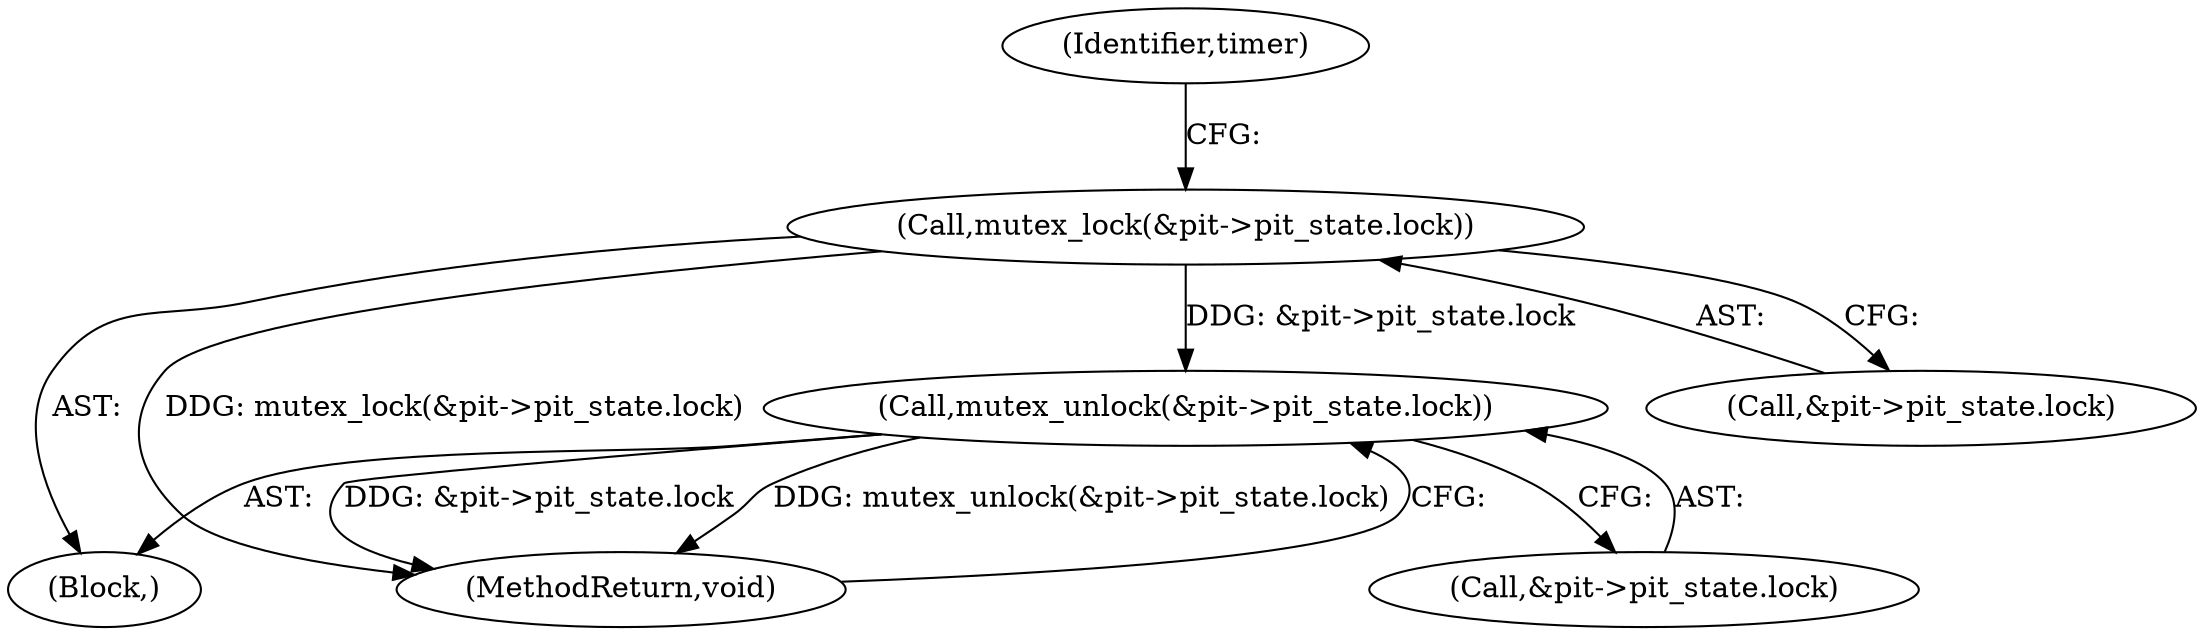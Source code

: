 digraph "0_linux_2febc839133280d5a5e8e1179c94ea674489dae2@API" {
"1000130" [label="(Call,mutex_lock(&pit->pit_state.lock))"];
"1000143" [label="(Call,mutex_unlock(&pit->pit_state.lock))"];
"1000144" [label="(Call,&pit->pit_state.lock)"];
"1000102" [label="(Block,)"];
"1000150" [label="(MethodReturn,void)"];
"1000130" [label="(Call,mutex_lock(&pit->pit_state.lock))"];
"1000131" [label="(Call,&pit->pit_state.lock)"];
"1000139" [label="(Identifier,timer)"];
"1000143" [label="(Call,mutex_unlock(&pit->pit_state.lock))"];
"1000130" -> "1000102"  [label="AST: "];
"1000130" -> "1000131"  [label="CFG: "];
"1000131" -> "1000130"  [label="AST: "];
"1000139" -> "1000130"  [label="CFG: "];
"1000130" -> "1000150"  [label="DDG: mutex_lock(&pit->pit_state.lock)"];
"1000130" -> "1000143"  [label="DDG: &pit->pit_state.lock"];
"1000143" -> "1000102"  [label="AST: "];
"1000143" -> "1000144"  [label="CFG: "];
"1000144" -> "1000143"  [label="AST: "];
"1000150" -> "1000143"  [label="CFG: "];
"1000143" -> "1000150"  [label="DDG: &pit->pit_state.lock"];
"1000143" -> "1000150"  [label="DDG: mutex_unlock(&pit->pit_state.lock)"];
}
